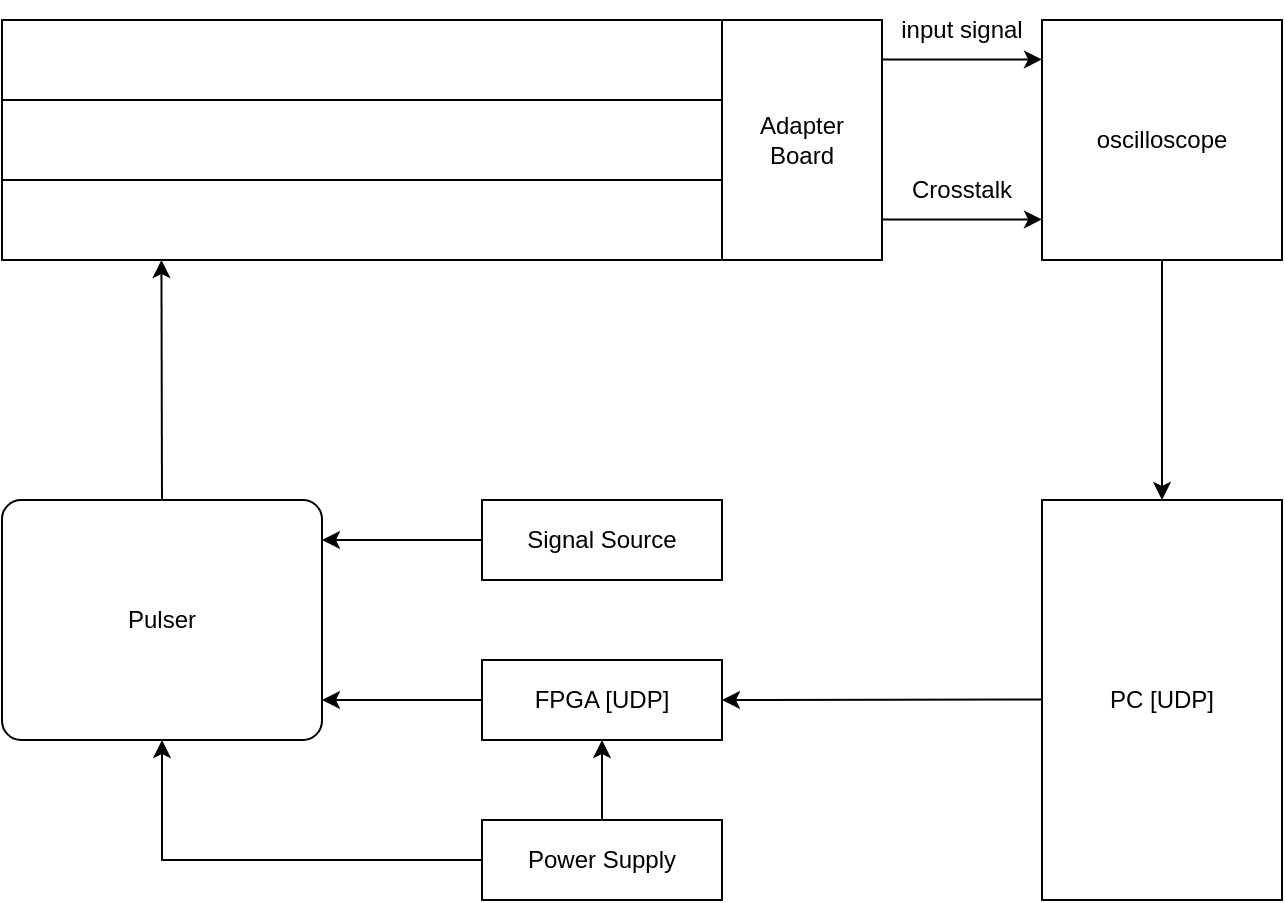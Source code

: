 <mxfile version="27.1.4" pages="2">
  <diagram name="Page-1" id="TeloTiFFc2VVtZ3YHD7H">
    <mxGraphModel dx="1119" dy="592" grid="1" gridSize="10" guides="1" tooltips="1" connect="1" arrows="1" fold="1" page="1" pageScale="1" pageWidth="1100" pageHeight="850" math="0" shadow="0">
      <root>
        <mxCell id="0" />
        <mxCell id="1" parent="0" />
        <mxCell id="ZZ8p1Q8sAwQbuA4G3PBU-1" value="PC [UDP]" style="rounded=0;whiteSpace=wrap;html=1;" vertex="1" parent="1">
          <mxGeometry x="560" y="400" width="120" height="200" as="geometry" />
        </mxCell>
        <mxCell id="ZZ8p1Q8sAwQbuA4G3PBU-2" value="Pulser" style="rounded=1;whiteSpace=wrap;html=1;arcSize=8;" vertex="1" parent="1">
          <mxGeometry x="40" y="400" width="160" height="120" as="geometry" />
        </mxCell>
        <mxCell id="ZZ8p1Q8sAwQbuA4G3PBU-3" value="Power Supply" style="rounded=0;whiteSpace=wrap;html=1;" vertex="1" parent="1">
          <mxGeometry x="280" y="560" width="120" height="40" as="geometry" />
        </mxCell>
        <mxCell id="ZZ8p1Q8sAwQbuA4G3PBU-4" value="Signal Source" style="rounded=0;whiteSpace=wrap;html=1;" vertex="1" parent="1">
          <mxGeometry x="280" y="400" width="120" height="40" as="geometry" />
        </mxCell>
        <mxCell id="ZZ8p1Q8sAwQbuA4G3PBU-5" value="" style="endArrow=classic;html=1;rounded=0;" edge="1" parent="1">
          <mxGeometry width="50" height="50" relative="1" as="geometry">
            <mxPoint x="280" y="420" as="sourcePoint" />
            <mxPoint x="200" y="420" as="targetPoint" />
          </mxGeometry>
        </mxCell>
        <mxCell id="ZZ8p1Q8sAwQbuA4G3PBU-9" value="FPGA [UDP]" style="rounded=0;whiteSpace=wrap;html=1;" vertex="1" parent="1">
          <mxGeometry x="280" y="480" width="120" height="40" as="geometry" />
        </mxCell>
        <mxCell id="ZZ8p1Q8sAwQbuA4G3PBU-11" value="" style="endArrow=classic;html=1;rounded=0;exitX=0;exitY=0.5;exitDx=0;exitDy=0;" edge="1" parent="1" source="ZZ8p1Q8sAwQbuA4G3PBU-9">
          <mxGeometry width="50" height="50" relative="1" as="geometry">
            <mxPoint x="590.29" y="510" as="sourcePoint" />
            <mxPoint x="200" y="500" as="targetPoint" />
          </mxGeometry>
        </mxCell>
        <mxCell id="ZZ8p1Q8sAwQbuA4G3PBU-12" value="Adapter&lt;div&gt;Board&lt;/div&gt;" style="rounded=0;whiteSpace=wrap;html=1;" vertex="1" parent="1">
          <mxGeometry x="400" y="160" width="80" height="120" as="geometry" />
        </mxCell>
        <mxCell id="ZZ8p1Q8sAwQbuA4G3PBU-13" value="" style="rounded=0;whiteSpace=wrap;html=1;" vertex="1" parent="1">
          <mxGeometry x="40" y="160" width="360" height="40" as="geometry" />
        </mxCell>
        <mxCell id="ZZ8p1Q8sAwQbuA4G3PBU-14" value="" style="rounded=0;whiteSpace=wrap;html=1;" vertex="1" parent="1">
          <mxGeometry x="40" y="200" width="360" height="40" as="geometry" />
        </mxCell>
        <mxCell id="ZZ8p1Q8sAwQbuA4G3PBU-15" value="" style="rounded=0;whiteSpace=wrap;html=1;" vertex="1" parent="1">
          <mxGeometry x="40" y="240" width="360" height="40" as="geometry" />
        </mxCell>
        <mxCell id="ZZ8p1Q8sAwQbuA4G3PBU-16" value="oscilloscope" style="rounded=0;whiteSpace=wrap;html=1;" vertex="1" parent="1">
          <mxGeometry x="560" y="160" width="120" height="120" as="geometry" />
        </mxCell>
        <mxCell id="ZZ8p1Q8sAwQbuA4G3PBU-17" value="" style="endArrow=classic;html=1;rounded=0;entryX=0;entryY=0.5;entryDx=0;entryDy=0;exitX=1;exitY=0.5;exitDx=0;exitDy=0;" edge="1" parent="1">
          <mxGeometry width="50" height="50" relative="1" as="geometry">
            <mxPoint x="480" y="179.71" as="sourcePoint" />
            <mxPoint x="560" y="179.71" as="targetPoint" />
          </mxGeometry>
        </mxCell>
        <mxCell id="ZZ8p1Q8sAwQbuA4G3PBU-18" value="" style="endArrow=classic;html=1;rounded=0;exitX=0.5;exitY=0;exitDx=0;exitDy=0;entryX=0.5;entryY=1;entryDx=0;entryDy=0;" edge="1" parent="1" source="ZZ8p1Q8sAwQbuA4G3PBU-2">
          <mxGeometry width="50" height="50" relative="1" as="geometry">
            <mxPoint x="119.71" y="320" as="sourcePoint" />
            <mxPoint x="119.71" y="280" as="targetPoint" />
          </mxGeometry>
        </mxCell>
        <mxCell id="ZZ8p1Q8sAwQbuA4G3PBU-19" value="" style="endArrow=classic;html=1;rounded=0;entryX=0;entryY=0.5;entryDx=0;entryDy=0;exitX=1;exitY=0.5;exitDx=0;exitDy=0;" edge="1" parent="1">
          <mxGeometry width="50" height="50" relative="1" as="geometry">
            <mxPoint x="480" y="259.71" as="sourcePoint" />
            <mxPoint x="560" y="259.71" as="targetPoint" />
          </mxGeometry>
        </mxCell>
        <mxCell id="ZZ8p1Q8sAwQbuA4G3PBU-20" value="input signal" style="text;html=1;align=center;verticalAlign=middle;whiteSpace=wrap;rounded=0;" vertex="1" parent="1">
          <mxGeometry x="480" y="150" width="80" height="30" as="geometry" />
        </mxCell>
        <mxCell id="ZZ8p1Q8sAwQbuA4G3PBU-21" value="Crosstalk" style="text;html=1;align=center;verticalAlign=middle;whiteSpace=wrap;rounded=0;" vertex="1" parent="1">
          <mxGeometry x="480" y="230" width="80" height="30" as="geometry" />
        </mxCell>
        <mxCell id="ZZ8p1Q8sAwQbuA4G3PBU-23" value="" style="endArrow=classic;html=1;rounded=0;exitX=0;exitY=0.5;exitDx=0;exitDy=0;entryX=0.5;entryY=1;entryDx=0;entryDy=0;" edge="1" parent="1" source="ZZ8p1Q8sAwQbuA4G3PBU-3" target="ZZ8p1Q8sAwQbuA4G3PBU-2">
          <mxGeometry width="50" height="50" relative="1" as="geometry">
            <mxPoint x="430" y="460" as="sourcePoint" />
            <mxPoint x="480" y="410" as="targetPoint" />
            <Array as="points">
              <mxPoint x="120" y="580" />
            </Array>
          </mxGeometry>
        </mxCell>
        <mxCell id="ZZ8p1Q8sAwQbuA4G3PBU-24" value="" style="endArrow=classic;html=1;rounded=0;entryX=1;entryY=0.5;entryDx=0;entryDy=0;exitX=0;exitY=0.167;exitDx=0;exitDy=0;exitPerimeter=0;" edge="1" parent="1" target="ZZ8p1Q8sAwQbuA4G3PBU-9">
          <mxGeometry width="50" height="50" relative="1" as="geometry">
            <mxPoint x="560" y="499.76" as="sourcePoint" />
            <mxPoint x="480" y="499.76" as="targetPoint" />
          </mxGeometry>
        </mxCell>
        <mxCell id="ZZ8p1Q8sAwQbuA4G3PBU-26" value="" style="endArrow=classic;html=1;rounded=0;exitX=0.5;exitY=1;exitDx=0;exitDy=0;exitPerimeter=0;entryX=0.5;entryY=0;entryDx=0;entryDy=0;" edge="1" parent="1" source="ZZ8p1Q8sAwQbuA4G3PBU-16" target="ZZ8p1Q8sAwQbuA4G3PBU-1">
          <mxGeometry width="50" height="50" relative="1" as="geometry">
            <mxPoint x="620.05" y="400" as="sourcePoint" />
            <mxPoint x="640" y="380" as="targetPoint" />
          </mxGeometry>
        </mxCell>
        <mxCell id="ZZ8p1Q8sAwQbuA4G3PBU-28" value="" style="endArrow=classic;html=1;rounded=0;exitX=0.5;exitY=0;exitDx=0;exitDy=0;entryX=0.5;entryY=1;entryDx=0;entryDy=0;" edge="1" parent="1" source="ZZ8p1Q8sAwQbuA4G3PBU-3" target="ZZ8p1Q8sAwQbuA4G3PBU-9">
          <mxGeometry width="50" height="50" relative="1" as="geometry">
            <mxPoint x="430" y="380" as="sourcePoint" />
            <mxPoint x="480" y="330" as="targetPoint" />
          </mxGeometry>
        </mxCell>
      </root>
    </mxGraphModel>
  </diagram>
  <diagram id="Yczv45QEYFgok0vxmUzH" name="Page-2">
    <mxGraphModel dx="1343" dy="711" grid="1" gridSize="10" guides="1" tooltips="1" connect="1" arrows="1" fold="1" page="1" pageScale="1" pageWidth="1100" pageHeight="850" math="0" shadow="0">
      <root>
        <mxCell id="0" />
        <mxCell id="1" parent="0" />
        <mxCell id="-RBkq49QDRahVwdtr87m-1" value="" style="rounded=1;whiteSpace=wrap;html=1;" vertex="1" parent="1">
          <mxGeometry x="280" y="350" width="80" height="20" as="geometry" />
        </mxCell>
        <mxCell id="-RBkq49QDRahVwdtr87m-2" value="" style="rounded=1;whiteSpace=wrap;html=1;" vertex="1" parent="1">
          <mxGeometry x="640" y="350" width="80" height="20" as="geometry" />
        </mxCell>
        <mxCell id="-RBkq49QDRahVwdtr87m-3" value="" style="rounded=1;whiteSpace=wrap;html=1;rotation=90;" vertex="1" parent="1">
          <mxGeometry x="200" y="440" width="80" height="20" as="geometry" />
        </mxCell>
        <mxCell id="-RBkq49QDRahVwdtr87m-4" value="" style="rounded=1;whiteSpace=wrap;html=1;rotation=90;" vertex="1" parent="1">
          <mxGeometry x="400" y="440" width="80" height="20" as="geometry" />
        </mxCell>
        <mxCell id="-RBkq49QDRahVwdtr87m-5" value="" style="rounded=1;whiteSpace=wrap;html=1;rotation=90;" vertex="1" parent="1">
          <mxGeometry x="560" y="440" width="80" height="20" as="geometry" />
        </mxCell>
        <mxCell id="-RBkq49QDRahVwdtr87m-6" value="" style="rounded=1;whiteSpace=wrap;html=1;rotation=90;" vertex="1" parent="1">
          <mxGeometry x="720" y="440" width="80" height="20" as="geometry" />
        </mxCell>
        <mxCell id="-RBkq49QDRahVwdtr87m-7" value="" style="endArrow=none;html=1;rounded=0;exitX=1;exitY=0.5;exitDx=0;exitDy=0;entryX=0;entryY=0.5;entryDx=0;entryDy=0;" edge="1" parent="1" source="-RBkq49QDRahVwdtr87m-1" target="-RBkq49QDRahVwdtr87m-2">
          <mxGeometry width="50" height="50" relative="1" as="geometry">
            <mxPoint x="370" y="370" as="sourcePoint" />
            <mxPoint x="420" y="320" as="targetPoint" />
          </mxGeometry>
        </mxCell>
        <mxCell id="-RBkq49QDRahVwdtr87m-8" value="" style="endArrow=none;html=1;rounded=0;entryX=0;entryY=0.5;entryDx=0;entryDy=0;" edge="1" parent="1" target="-RBkq49QDRahVwdtr87m-1">
          <mxGeometry width="50" height="50" relative="1" as="geometry">
            <mxPoint x="80" y="360" as="sourcePoint" />
            <mxPoint x="200" y="335" as="targetPoint" />
          </mxGeometry>
        </mxCell>
        <mxCell id="-RBkq49QDRahVwdtr87m-9" value="" style="endArrow=none;html=1;rounded=0;" edge="1" parent="1">
          <mxGeometry width="50" height="50" relative="1" as="geometry">
            <mxPoint x="220" y="530" as="sourcePoint" />
            <mxPoint x="260" y="530" as="targetPoint" />
          </mxGeometry>
        </mxCell>
        <mxCell id="-RBkq49QDRahVwdtr87m-10" value="" style="endArrow=none;html=1;rounded=0;" edge="1" parent="1">
          <mxGeometry width="50" height="50" relative="1" as="geometry">
            <mxPoint x="230" y="540" as="sourcePoint" />
            <mxPoint x="250" y="540" as="targetPoint" />
          </mxGeometry>
        </mxCell>
        <mxCell id="-RBkq49QDRahVwdtr87m-11" value="" style="endArrow=none;html=1;rounded=0;" edge="1" parent="1">
          <mxGeometry width="50" height="50" relative="1" as="geometry">
            <mxPoint x="230" y="550" as="sourcePoint" />
            <mxPoint x="250" y="550" as="targetPoint" />
          </mxGeometry>
        </mxCell>
        <mxCell id="-RBkq49QDRahVwdtr87m-12" value="" style="endArrow=none;html=1;rounded=0;" edge="1" parent="1">
          <mxGeometry width="50" height="50" relative="1" as="geometry">
            <mxPoint x="420" y="530" as="sourcePoint" />
            <mxPoint x="460" y="530" as="targetPoint" />
          </mxGeometry>
        </mxCell>
        <mxCell id="-RBkq49QDRahVwdtr87m-13" value="" style="endArrow=none;html=1;rounded=0;" edge="1" parent="1">
          <mxGeometry width="50" height="50" relative="1" as="geometry">
            <mxPoint x="430" y="540" as="sourcePoint" />
            <mxPoint x="450" y="540" as="targetPoint" />
          </mxGeometry>
        </mxCell>
        <mxCell id="-RBkq49QDRahVwdtr87m-14" value="" style="endArrow=none;html=1;rounded=0;" edge="1" parent="1">
          <mxGeometry width="50" height="50" relative="1" as="geometry">
            <mxPoint x="430" y="550" as="sourcePoint" />
            <mxPoint x="450" y="550" as="targetPoint" />
          </mxGeometry>
        </mxCell>
        <mxCell id="-RBkq49QDRahVwdtr87m-15" value="" style="endArrow=none;html=1;rounded=0;" edge="1" parent="1">
          <mxGeometry width="50" height="50" relative="1" as="geometry">
            <mxPoint x="580" y="530" as="sourcePoint" />
            <mxPoint x="620" y="530" as="targetPoint" />
          </mxGeometry>
        </mxCell>
        <mxCell id="-RBkq49QDRahVwdtr87m-16" value="" style="endArrow=none;html=1;rounded=0;" edge="1" parent="1">
          <mxGeometry width="50" height="50" relative="1" as="geometry">
            <mxPoint x="590" y="540" as="sourcePoint" />
            <mxPoint x="610" y="540" as="targetPoint" />
          </mxGeometry>
        </mxCell>
        <mxCell id="-RBkq49QDRahVwdtr87m-17" value="" style="endArrow=none;html=1;rounded=0;" edge="1" parent="1">
          <mxGeometry width="50" height="50" relative="1" as="geometry">
            <mxPoint x="590" y="550" as="sourcePoint" />
            <mxPoint x="610" y="550" as="targetPoint" />
          </mxGeometry>
        </mxCell>
        <mxCell id="-RBkq49QDRahVwdtr87m-18" value="" style="endArrow=none;html=1;rounded=0;" edge="1" parent="1">
          <mxGeometry width="50" height="50" relative="1" as="geometry">
            <mxPoint x="740" y="530" as="sourcePoint" />
            <mxPoint x="780" y="530" as="targetPoint" />
          </mxGeometry>
        </mxCell>
        <mxCell id="-RBkq49QDRahVwdtr87m-19" value="" style="endArrow=none;html=1;rounded=0;" edge="1" parent="1">
          <mxGeometry width="50" height="50" relative="1" as="geometry">
            <mxPoint x="750" y="540" as="sourcePoint" />
            <mxPoint x="770" y="540" as="targetPoint" />
          </mxGeometry>
        </mxCell>
        <mxCell id="-RBkq49QDRahVwdtr87m-20" value="" style="endArrow=none;html=1;rounded=0;" edge="1" parent="1">
          <mxGeometry width="50" height="50" relative="1" as="geometry">
            <mxPoint x="750" y="550" as="sourcePoint" />
            <mxPoint x="770" y="550" as="targetPoint" />
          </mxGeometry>
        </mxCell>
        <mxCell id="-RBkq49QDRahVwdtr87m-21" value="" style="endArrow=none;html=1;rounded=0;entryX=1;entryY=0.5;entryDx=0;entryDy=0;" edge="1" parent="1" target="-RBkq49QDRahVwdtr87m-3">
          <mxGeometry width="50" height="50" relative="1" as="geometry">
            <mxPoint x="240" y="530" as="sourcePoint" />
            <mxPoint x="520" y="470" as="targetPoint" />
          </mxGeometry>
        </mxCell>
        <mxCell id="-RBkq49QDRahVwdtr87m-22" value="" style="endArrow=none;html=1;rounded=0;entryX=1;entryY=0.5;entryDx=0;entryDy=0;" edge="1" parent="1">
          <mxGeometry width="50" height="50" relative="1" as="geometry">
            <mxPoint x="439.8" y="530" as="sourcePoint" />
            <mxPoint x="439.8" y="490" as="targetPoint" />
          </mxGeometry>
        </mxCell>
        <mxCell id="-RBkq49QDRahVwdtr87m-23" value="" style="endArrow=none;html=1;rounded=0;entryX=1;entryY=0.5;entryDx=0;entryDy=0;" edge="1" parent="1">
          <mxGeometry width="50" height="50" relative="1" as="geometry">
            <mxPoint x="599.8" y="530" as="sourcePoint" />
            <mxPoint x="599.8" y="490" as="targetPoint" />
          </mxGeometry>
        </mxCell>
        <mxCell id="-RBkq49QDRahVwdtr87m-24" value="" style="endArrow=none;html=1;rounded=0;entryX=1;entryY=0.5;entryDx=0;entryDy=0;" edge="1" parent="1">
          <mxGeometry width="50" height="50" relative="1" as="geometry">
            <mxPoint x="759.8" y="530" as="sourcePoint" />
            <mxPoint x="759.8" y="490" as="targetPoint" />
          </mxGeometry>
        </mxCell>
        <mxCell id="-RBkq49QDRahVwdtr87m-25" value="" style="endArrow=none;html=1;rounded=0;entryX=0;entryY=0.5;entryDx=0;entryDy=0;" edge="1" parent="1">
          <mxGeometry width="50" height="50" relative="1" as="geometry">
            <mxPoint x="720" y="359.8" as="sourcePoint" />
            <mxPoint x="920" y="359.8" as="targetPoint" />
          </mxGeometry>
        </mxCell>
        <mxCell id="-RBkq49QDRahVwdtr87m-26" value="" style="endArrow=none;html=1;rounded=0;entryX=1;entryY=0.5;entryDx=0;entryDy=0;exitX=0;exitY=0.5;exitDx=0;exitDy=0;" edge="1" parent="1" source="-RBkq49QDRahVwdtr87m-3">
          <mxGeometry width="50" height="50" relative="1" as="geometry">
            <mxPoint x="239.8" y="400" as="sourcePoint" />
            <mxPoint x="239.8" y="360" as="targetPoint" />
          </mxGeometry>
        </mxCell>
        <mxCell id="-RBkq49QDRahVwdtr87m-27" value="" style="endArrow=none;html=1;rounded=0;entryX=1;entryY=0.5;entryDx=0;entryDy=0;exitX=0;exitY=0.5;exitDx=0;exitDy=0;" edge="1" parent="1" source="-RBkq49QDRahVwdtr87m-4">
          <mxGeometry width="50" height="50" relative="1" as="geometry">
            <mxPoint x="439.8" y="400" as="sourcePoint" />
            <mxPoint x="439.8" y="360" as="targetPoint" />
          </mxGeometry>
        </mxCell>
        <mxCell id="-RBkq49QDRahVwdtr87m-28" value="" style="endArrow=none;html=1;rounded=0;entryX=1;entryY=0.5;entryDx=0;entryDy=0;exitX=0;exitY=0.5;exitDx=0;exitDy=0;" edge="1" parent="1" source="-RBkq49QDRahVwdtr87m-5">
          <mxGeometry width="50" height="50" relative="1" as="geometry">
            <mxPoint x="599.8" y="400" as="sourcePoint" />
            <mxPoint x="599.8" y="360" as="targetPoint" />
          </mxGeometry>
        </mxCell>
        <mxCell id="-RBkq49QDRahVwdtr87m-29" value="" style="endArrow=none;html=1;rounded=0;entryX=1;entryY=0.5;entryDx=0;entryDy=0;exitX=0;exitY=0.5;exitDx=0;exitDy=0;" edge="1" parent="1" source="-RBkq49QDRahVwdtr87m-6">
          <mxGeometry width="50" height="50" relative="1" as="geometry">
            <mxPoint x="759.8" y="400" as="sourcePoint" />
            <mxPoint x="759.8" y="360" as="targetPoint" />
          </mxGeometry>
        </mxCell>
        <mxCell id="-RBkq49QDRahVwdtr87m-31" value="49.9 k" style="text;html=1;align=center;verticalAlign=middle;whiteSpace=wrap;rounded=0;" vertex="1" parent="1">
          <mxGeometry x="290" y="320" width="60" height="30" as="geometry" />
        </mxCell>
        <mxCell id="-RBkq49QDRahVwdtr87m-32" value="49.9 k" style="text;html=1;align=center;verticalAlign=middle;whiteSpace=wrap;rounded=0;" vertex="1" parent="1">
          <mxGeometry x="650" y="320" width="60" height="30" as="geometry" />
        </mxCell>
        <mxCell id="-RBkq49QDRahVwdtr87m-33" value="100 k" style="text;html=1;align=center;verticalAlign=middle;whiteSpace=wrap;rounded=0;" vertex="1" parent="1">
          <mxGeometry x="250" y="435" width="60" height="30" as="geometry" />
        </mxCell>
        <mxCell id="-RBkq49QDRahVwdtr87m-34" value="100 k" style="text;html=1;align=center;verticalAlign=middle;whiteSpace=wrap;rounded=0;" vertex="1" parent="1">
          <mxGeometry x="370" y="435" width="60" height="30" as="geometry" />
        </mxCell>
        <mxCell id="-RBkq49QDRahVwdtr87m-35" value="100 k" style="text;html=1;align=center;verticalAlign=middle;whiteSpace=wrap;rounded=0;" vertex="1" parent="1">
          <mxGeometry x="610" y="435" width="60" height="30" as="geometry" />
        </mxCell>
        <mxCell id="-RBkq49QDRahVwdtr87m-36" value="100 k" style="text;html=1;align=center;verticalAlign=middle;whiteSpace=wrap;rounded=0;" vertex="1" parent="1">
          <mxGeometry x="770" y="435" width="60" height="30" as="geometry" />
        </mxCell>
        <mxCell id="-RBkq49QDRahVwdtr87m-37" value="Signal input&lt;div&gt;Vin&lt;/div&gt;" style="rounded=0;whiteSpace=wrap;html=1;" vertex="1" parent="1">
          <mxGeometry y="340" width="80" height="40" as="geometry" />
        </mxCell>
        <mxCell id="-RBkq49QDRahVwdtr87m-38" value="Signal output&lt;div&gt;Vout = Vc * 2/3 = Vin *2/7&lt;/div&gt;" style="rounded=0;whiteSpace=wrap;html=1;" vertex="1" parent="1">
          <mxGeometry x="920" y="340" width="140" height="40" as="geometry" />
        </mxCell>
        <mxCell id="-RBkq49QDRahVwdtr87m-39" value="" style="endArrow=none;html=1;rounded=0;" edge="1" parent="1">
          <mxGeometry width="50" height="50" relative="1" as="geometry">
            <mxPoint x="490" y="280" as="sourcePoint" />
            <mxPoint x="550" y="280" as="targetPoint" />
          </mxGeometry>
        </mxCell>
        <mxCell id="-RBkq49QDRahVwdtr87m-40" value="" style="endArrow=none;html=1;rounded=0;" edge="1" parent="1">
          <mxGeometry width="50" height="50" relative="1" as="geometry">
            <mxPoint x="490" y="260" as="sourcePoint" />
            <mxPoint x="550" y="260" as="targetPoint" />
          </mxGeometry>
        </mxCell>
        <mxCell id="-RBkq49QDRahVwdtr87m-41" value="" style="endArrow=none;html=1;rounded=0;" edge="1" parent="1">
          <mxGeometry width="50" height="50" relative="1" as="geometry">
            <mxPoint x="520" y="360" as="sourcePoint" />
            <mxPoint x="520" y="280" as="targetPoint" />
          </mxGeometry>
        </mxCell>
        <mxCell id="-RBkq49QDRahVwdtr87m-42" value="" style="endArrow=none;html=1;rounded=0;" edge="1" parent="1">
          <mxGeometry width="50" height="50" relative="1" as="geometry">
            <mxPoint x="500" y="200" as="sourcePoint" />
            <mxPoint x="540" y="200" as="targetPoint" />
          </mxGeometry>
        </mxCell>
        <mxCell id="-RBkq49QDRahVwdtr87m-43" value="" style="endArrow=none;html=1;rounded=0;" edge="1" parent="1">
          <mxGeometry width="50" height="50" relative="1" as="geometry">
            <mxPoint x="510" y="180" as="sourcePoint" />
            <mxPoint x="530" y="180" as="targetPoint" />
          </mxGeometry>
        </mxCell>
        <mxCell id="-RBkq49QDRahVwdtr87m-44" value="" style="endArrow=none;html=1;rounded=0;" edge="1" parent="1">
          <mxGeometry width="50" height="50" relative="1" as="geometry">
            <mxPoint x="510" y="190" as="sourcePoint" />
            <mxPoint x="530" y="190" as="targetPoint" />
          </mxGeometry>
        </mxCell>
        <mxCell id="-RBkq49QDRahVwdtr87m-45" value="" style="endArrow=none;html=1;rounded=0;entryX=1;entryY=0.5;entryDx=0;entryDy=0;" edge="1" parent="1">
          <mxGeometry width="50" height="50" relative="1" as="geometry">
            <mxPoint x="520" y="260" as="sourcePoint" />
            <mxPoint x="519.8" y="200" as="targetPoint" />
          </mxGeometry>
        </mxCell>
        <mxCell id="-RBkq49QDRahVwdtr87m-46" value="cell capacitance of electrode" style="text;html=1;align=center;verticalAlign=middle;whiteSpace=wrap;rounded=0;" vertex="1" parent="1">
          <mxGeometry x="560" y="250" width="110" height="30" as="geometry" />
        </mxCell>
        <mxCell id="-RBkq49QDRahVwdtr87m-47" value="&lt;span style=&quot;color: rgb(0, 0, 0); font-family: Helvetica; font-size: 12px; font-style: normal; font-variant-ligatures: normal; font-variant-caps: normal; font-weight: 400; letter-spacing: normal; orphans: 2; text-align: center; text-indent: 0px; text-transform: none; widows: 2; word-spacing: 0px; -webkit-text-stroke-width: 0px; white-space: normal; background-color: rgb(236, 236, 236); text-decoration-thickness: initial; text-decoration-style: initial; text-decoration-color: initial; float: none; display: inline !important;&quot;&gt;Vc = Vin * 3/7&lt;/span&gt;" style="text;whiteSpace=wrap;html=1;" vertex="1" parent="1">
          <mxGeometry x="520" y="300" width="110" height="40" as="geometry" />
        </mxCell>
      </root>
    </mxGraphModel>
  </diagram>
</mxfile>
